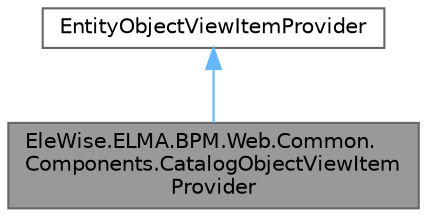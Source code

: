 digraph "EleWise.ELMA.BPM.Web.Common.Components.CatalogObjectViewItemProvider"
{
 // LATEX_PDF_SIZE
  bgcolor="transparent";
  edge [fontname=Helvetica,fontsize=10,labelfontname=Helvetica,labelfontsize=10];
  node [fontname=Helvetica,fontsize=10,shape=box,height=0.2,width=0.4];
  Node1 [id="Node000001",label="EleWise.ELMA.BPM.Web.Common.\lComponents.CatalogObjectViewItem\lProvider",height=0.2,width=0.4,color="gray40", fillcolor="grey60", style="filled", fontcolor="black",tooltip="Провайдер информации о представлении сущности \"Каталога\"."];
  Node2 -> Node1 [id="edge1_Node000001_Node000002",dir="back",color="steelblue1",style="solid",tooltip=" "];
  Node2 [id="Node000002",label="EntityObjectViewItemProvider",height=0.2,width=0.4,color="gray40", fillcolor="white", style="filled",tooltip=" "];
}
